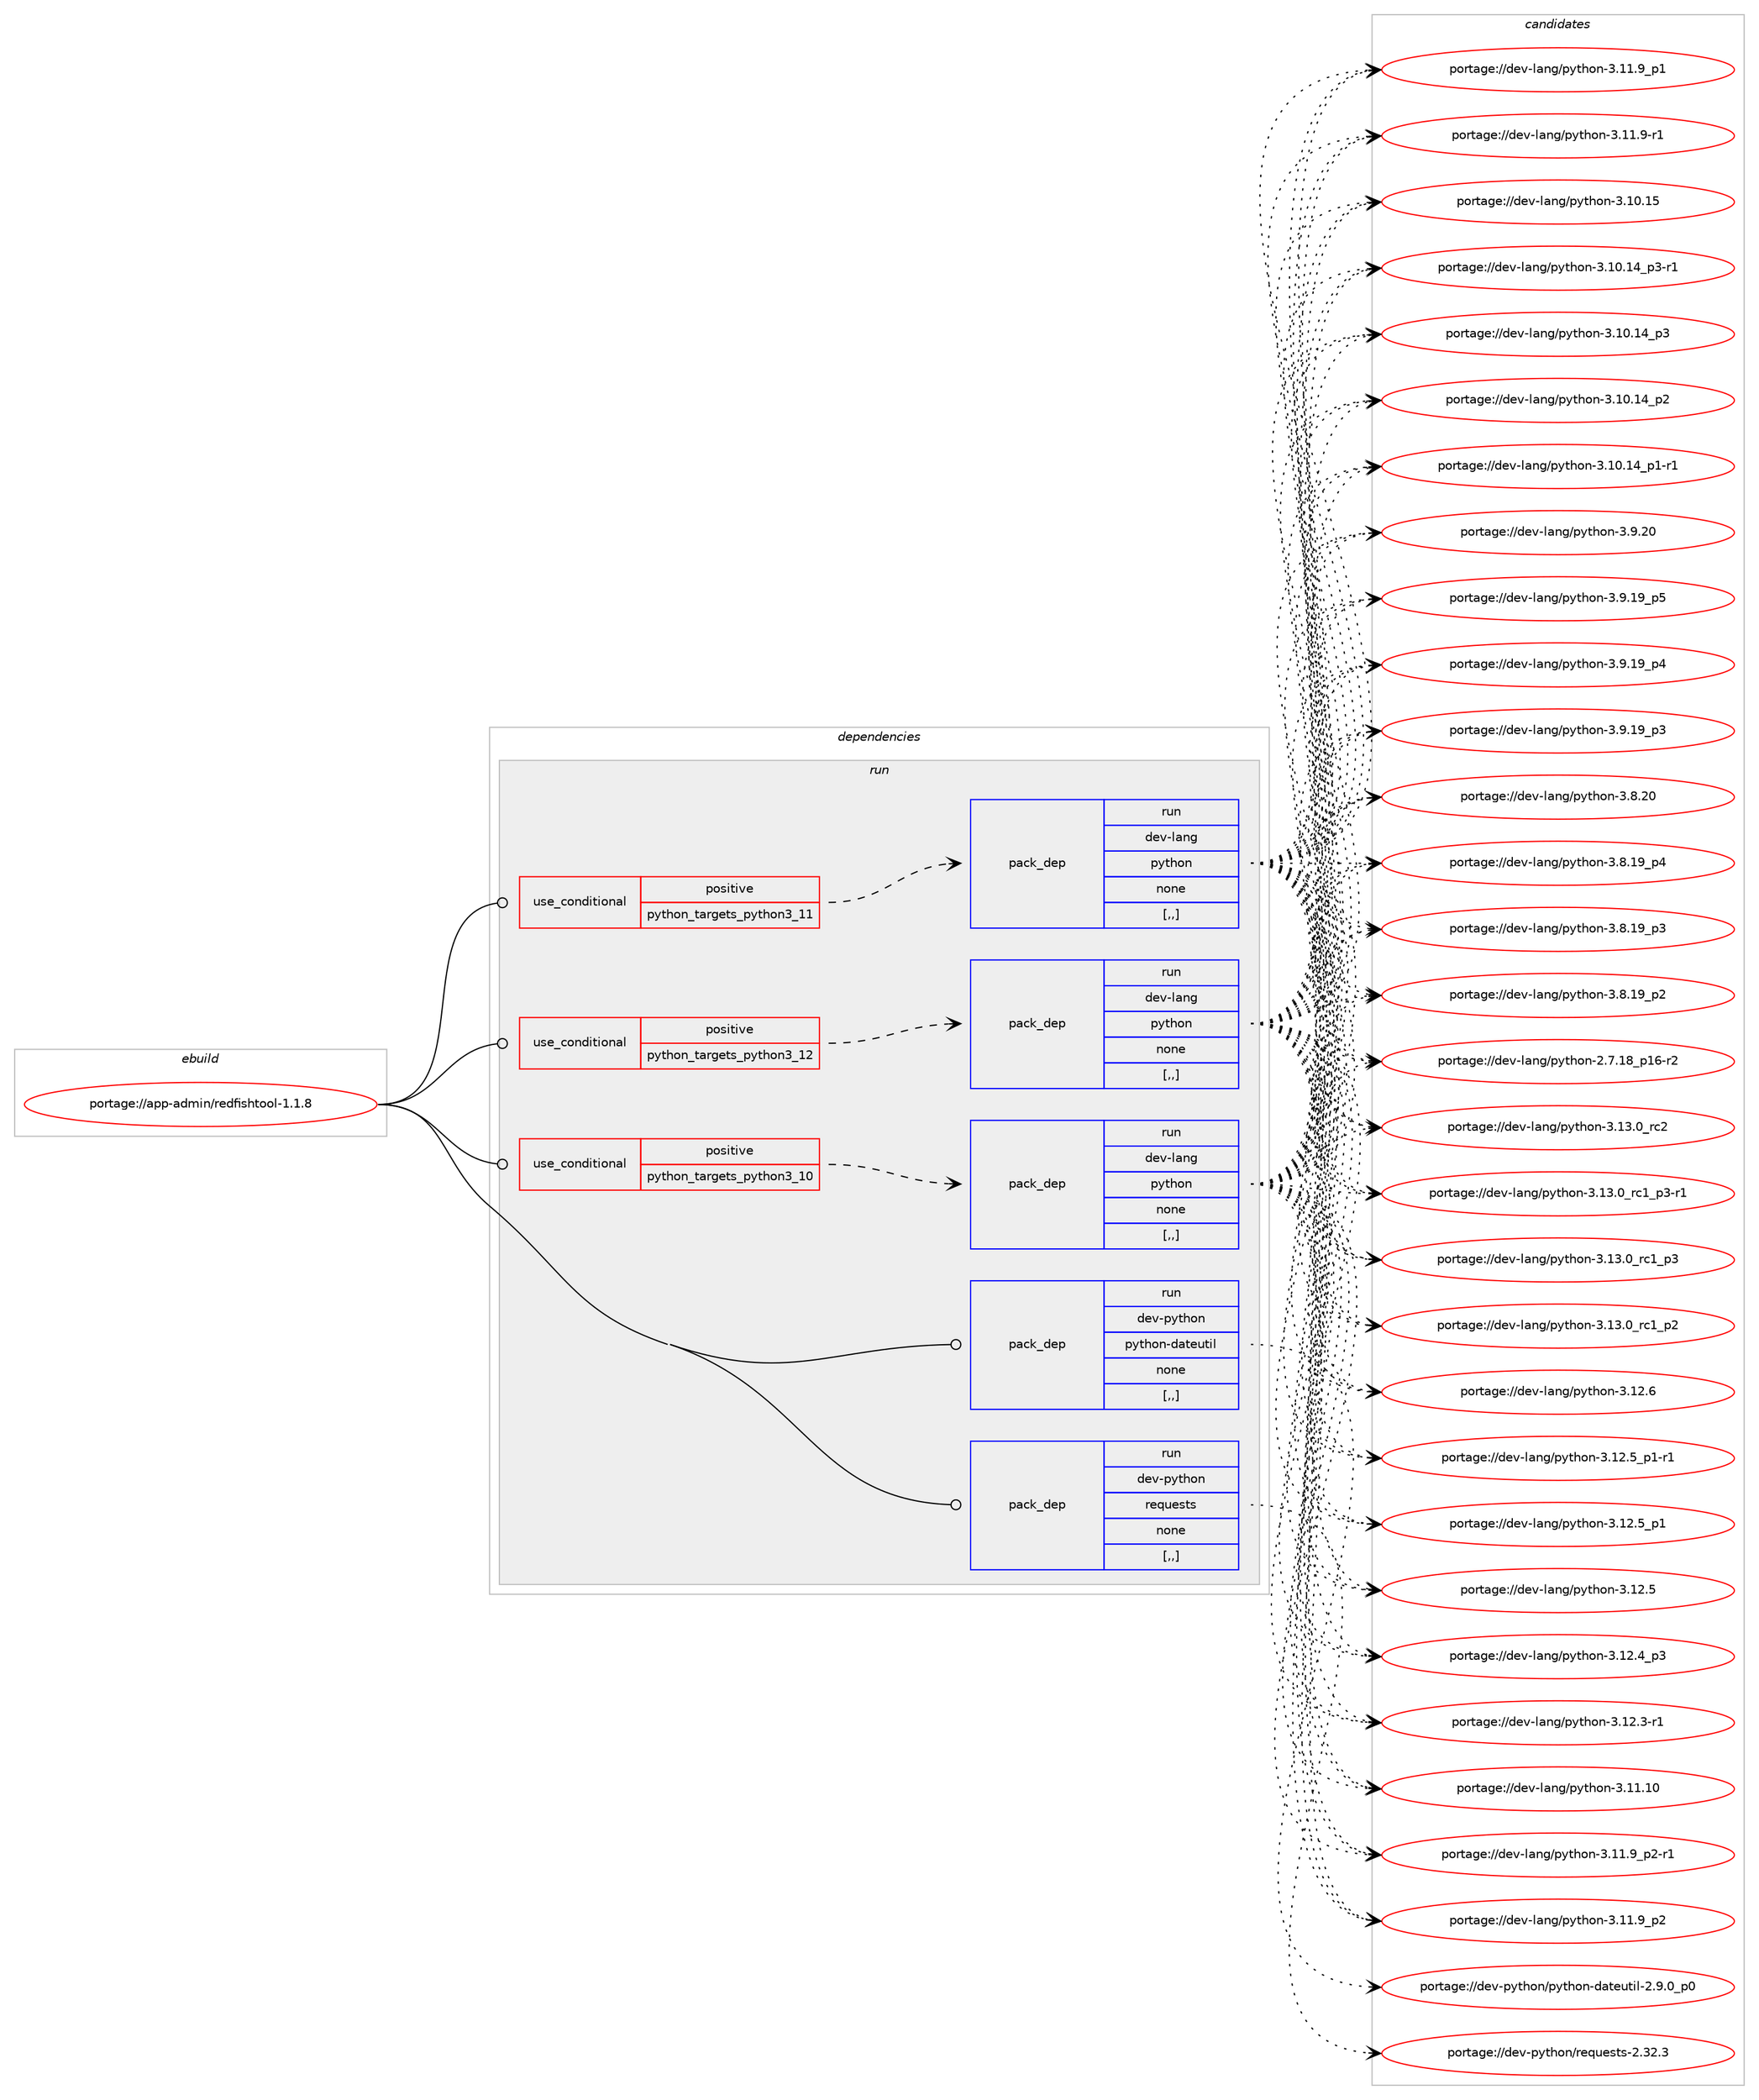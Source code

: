 digraph prolog {

# *************
# Graph options
# *************

newrank=true;
concentrate=true;
compound=true;
graph [rankdir=LR,fontname=Helvetica,fontsize=10,ranksep=1.5];#, ranksep=2.5, nodesep=0.2];
edge  [arrowhead=vee];
node  [fontname=Helvetica,fontsize=10];

# **********
# The ebuild
# **********

subgraph cluster_leftcol {
color=gray;
label=<<i>ebuild</i>>;
id [label="portage://app-admin/redfishtool-1.1.8", color=red, width=4, href="../app-admin/redfishtool-1.1.8.svg"];
}

# ****************
# The dependencies
# ****************

subgraph cluster_midcol {
color=gray;
label=<<i>dependencies</i>>;
subgraph cluster_compile {
fillcolor="#eeeeee";
style=filled;
label=<<i>compile</i>>;
}
subgraph cluster_compileandrun {
fillcolor="#eeeeee";
style=filled;
label=<<i>compile and run</i>>;
}
subgraph cluster_run {
fillcolor="#eeeeee";
style=filled;
label=<<i>run</i>>;
subgraph cond130698 {
dependency497622 [label=<<TABLE BORDER="0" CELLBORDER="1" CELLSPACING="0" CELLPADDING="4"><TR><TD ROWSPAN="3" CELLPADDING="10">use_conditional</TD></TR><TR><TD>positive</TD></TR><TR><TD>python_targets_python3_10</TD></TR></TABLE>>, shape=none, color=red];
subgraph pack363308 {
dependency497623 [label=<<TABLE BORDER="0" CELLBORDER="1" CELLSPACING="0" CELLPADDING="4" WIDTH="220"><TR><TD ROWSPAN="6" CELLPADDING="30">pack_dep</TD></TR><TR><TD WIDTH="110">run</TD></TR><TR><TD>dev-lang</TD></TR><TR><TD>python</TD></TR><TR><TD>none</TD></TR><TR><TD>[,,]</TD></TR></TABLE>>, shape=none, color=blue];
}
dependency497622:e -> dependency497623:w [weight=20,style="dashed",arrowhead="vee"];
}
id:e -> dependency497622:w [weight=20,style="solid",arrowhead="odot"];
subgraph cond130699 {
dependency497624 [label=<<TABLE BORDER="0" CELLBORDER="1" CELLSPACING="0" CELLPADDING="4"><TR><TD ROWSPAN="3" CELLPADDING="10">use_conditional</TD></TR><TR><TD>positive</TD></TR><TR><TD>python_targets_python3_11</TD></TR></TABLE>>, shape=none, color=red];
subgraph pack363309 {
dependency497625 [label=<<TABLE BORDER="0" CELLBORDER="1" CELLSPACING="0" CELLPADDING="4" WIDTH="220"><TR><TD ROWSPAN="6" CELLPADDING="30">pack_dep</TD></TR><TR><TD WIDTH="110">run</TD></TR><TR><TD>dev-lang</TD></TR><TR><TD>python</TD></TR><TR><TD>none</TD></TR><TR><TD>[,,]</TD></TR></TABLE>>, shape=none, color=blue];
}
dependency497624:e -> dependency497625:w [weight=20,style="dashed",arrowhead="vee"];
}
id:e -> dependency497624:w [weight=20,style="solid",arrowhead="odot"];
subgraph cond130700 {
dependency497626 [label=<<TABLE BORDER="0" CELLBORDER="1" CELLSPACING="0" CELLPADDING="4"><TR><TD ROWSPAN="3" CELLPADDING="10">use_conditional</TD></TR><TR><TD>positive</TD></TR><TR><TD>python_targets_python3_12</TD></TR></TABLE>>, shape=none, color=red];
subgraph pack363310 {
dependency497627 [label=<<TABLE BORDER="0" CELLBORDER="1" CELLSPACING="0" CELLPADDING="4" WIDTH="220"><TR><TD ROWSPAN="6" CELLPADDING="30">pack_dep</TD></TR><TR><TD WIDTH="110">run</TD></TR><TR><TD>dev-lang</TD></TR><TR><TD>python</TD></TR><TR><TD>none</TD></TR><TR><TD>[,,]</TD></TR></TABLE>>, shape=none, color=blue];
}
dependency497626:e -> dependency497627:w [weight=20,style="dashed",arrowhead="vee"];
}
id:e -> dependency497626:w [weight=20,style="solid",arrowhead="odot"];
subgraph pack363311 {
dependency497628 [label=<<TABLE BORDER="0" CELLBORDER="1" CELLSPACING="0" CELLPADDING="4" WIDTH="220"><TR><TD ROWSPAN="6" CELLPADDING="30">pack_dep</TD></TR><TR><TD WIDTH="110">run</TD></TR><TR><TD>dev-python</TD></TR><TR><TD>python-dateutil</TD></TR><TR><TD>none</TD></TR><TR><TD>[,,]</TD></TR></TABLE>>, shape=none, color=blue];
}
id:e -> dependency497628:w [weight=20,style="solid",arrowhead="odot"];
subgraph pack363312 {
dependency497629 [label=<<TABLE BORDER="0" CELLBORDER="1" CELLSPACING="0" CELLPADDING="4" WIDTH="220"><TR><TD ROWSPAN="6" CELLPADDING="30">pack_dep</TD></TR><TR><TD WIDTH="110">run</TD></TR><TR><TD>dev-python</TD></TR><TR><TD>requests</TD></TR><TR><TD>none</TD></TR><TR><TD>[,,]</TD></TR></TABLE>>, shape=none, color=blue];
}
id:e -> dependency497629:w [weight=20,style="solid",arrowhead="odot"];
}
}

# **************
# The candidates
# **************

subgraph cluster_choices {
rank=same;
color=gray;
label=<<i>candidates</i>>;

subgraph choice363308 {
color=black;
nodesep=1;
choice10010111845108971101034711212111610411111045514649514648951149950 [label="portage://dev-lang/python-3.13.0_rc2", color=red, width=4,href="../dev-lang/python-3.13.0_rc2.svg"];
choice1001011184510897110103471121211161041111104551464951464895114994995112514511449 [label="portage://dev-lang/python-3.13.0_rc1_p3-r1", color=red, width=4,href="../dev-lang/python-3.13.0_rc1_p3-r1.svg"];
choice100101118451089711010347112121116104111110455146495146489511499499511251 [label="portage://dev-lang/python-3.13.0_rc1_p3", color=red, width=4,href="../dev-lang/python-3.13.0_rc1_p3.svg"];
choice100101118451089711010347112121116104111110455146495146489511499499511250 [label="portage://dev-lang/python-3.13.0_rc1_p2", color=red, width=4,href="../dev-lang/python-3.13.0_rc1_p2.svg"];
choice10010111845108971101034711212111610411111045514649504654 [label="portage://dev-lang/python-3.12.6", color=red, width=4,href="../dev-lang/python-3.12.6.svg"];
choice1001011184510897110103471121211161041111104551464950465395112494511449 [label="portage://dev-lang/python-3.12.5_p1-r1", color=red, width=4,href="../dev-lang/python-3.12.5_p1-r1.svg"];
choice100101118451089711010347112121116104111110455146495046539511249 [label="portage://dev-lang/python-3.12.5_p1", color=red, width=4,href="../dev-lang/python-3.12.5_p1.svg"];
choice10010111845108971101034711212111610411111045514649504653 [label="portage://dev-lang/python-3.12.5", color=red, width=4,href="../dev-lang/python-3.12.5.svg"];
choice100101118451089711010347112121116104111110455146495046529511251 [label="portage://dev-lang/python-3.12.4_p3", color=red, width=4,href="../dev-lang/python-3.12.4_p3.svg"];
choice100101118451089711010347112121116104111110455146495046514511449 [label="portage://dev-lang/python-3.12.3-r1", color=red, width=4,href="../dev-lang/python-3.12.3-r1.svg"];
choice1001011184510897110103471121211161041111104551464949464948 [label="portage://dev-lang/python-3.11.10", color=red, width=4,href="../dev-lang/python-3.11.10.svg"];
choice1001011184510897110103471121211161041111104551464949465795112504511449 [label="portage://dev-lang/python-3.11.9_p2-r1", color=red, width=4,href="../dev-lang/python-3.11.9_p2-r1.svg"];
choice100101118451089711010347112121116104111110455146494946579511250 [label="portage://dev-lang/python-3.11.9_p2", color=red, width=4,href="../dev-lang/python-3.11.9_p2.svg"];
choice100101118451089711010347112121116104111110455146494946579511249 [label="portage://dev-lang/python-3.11.9_p1", color=red, width=4,href="../dev-lang/python-3.11.9_p1.svg"];
choice100101118451089711010347112121116104111110455146494946574511449 [label="portage://dev-lang/python-3.11.9-r1", color=red, width=4,href="../dev-lang/python-3.11.9-r1.svg"];
choice1001011184510897110103471121211161041111104551464948464953 [label="portage://dev-lang/python-3.10.15", color=red, width=4,href="../dev-lang/python-3.10.15.svg"];
choice100101118451089711010347112121116104111110455146494846495295112514511449 [label="portage://dev-lang/python-3.10.14_p3-r1", color=red, width=4,href="../dev-lang/python-3.10.14_p3-r1.svg"];
choice10010111845108971101034711212111610411111045514649484649529511251 [label="portage://dev-lang/python-3.10.14_p3", color=red, width=4,href="../dev-lang/python-3.10.14_p3.svg"];
choice10010111845108971101034711212111610411111045514649484649529511250 [label="portage://dev-lang/python-3.10.14_p2", color=red, width=4,href="../dev-lang/python-3.10.14_p2.svg"];
choice100101118451089711010347112121116104111110455146494846495295112494511449 [label="portage://dev-lang/python-3.10.14_p1-r1", color=red, width=4,href="../dev-lang/python-3.10.14_p1-r1.svg"];
choice10010111845108971101034711212111610411111045514657465048 [label="portage://dev-lang/python-3.9.20", color=red, width=4,href="../dev-lang/python-3.9.20.svg"];
choice100101118451089711010347112121116104111110455146574649579511253 [label="portage://dev-lang/python-3.9.19_p5", color=red, width=4,href="../dev-lang/python-3.9.19_p5.svg"];
choice100101118451089711010347112121116104111110455146574649579511252 [label="portage://dev-lang/python-3.9.19_p4", color=red, width=4,href="../dev-lang/python-3.9.19_p4.svg"];
choice100101118451089711010347112121116104111110455146574649579511251 [label="portage://dev-lang/python-3.9.19_p3", color=red, width=4,href="../dev-lang/python-3.9.19_p3.svg"];
choice10010111845108971101034711212111610411111045514656465048 [label="portage://dev-lang/python-3.8.20", color=red, width=4,href="../dev-lang/python-3.8.20.svg"];
choice100101118451089711010347112121116104111110455146564649579511252 [label="portage://dev-lang/python-3.8.19_p4", color=red, width=4,href="../dev-lang/python-3.8.19_p4.svg"];
choice100101118451089711010347112121116104111110455146564649579511251 [label="portage://dev-lang/python-3.8.19_p3", color=red, width=4,href="../dev-lang/python-3.8.19_p3.svg"];
choice100101118451089711010347112121116104111110455146564649579511250 [label="portage://dev-lang/python-3.8.19_p2", color=red, width=4,href="../dev-lang/python-3.8.19_p2.svg"];
choice100101118451089711010347112121116104111110455046554649569511249544511450 [label="portage://dev-lang/python-2.7.18_p16-r2", color=red, width=4,href="../dev-lang/python-2.7.18_p16-r2.svg"];
dependency497623:e -> choice10010111845108971101034711212111610411111045514649514648951149950:w [style=dotted,weight="100"];
dependency497623:e -> choice1001011184510897110103471121211161041111104551464951464895114994995112514511449:w [style=dotted,weight="100"];
dependency497623:e -> choice100101118451089711010347112121116104111110455146495146489511499499511251:w [style=dotted,weight="100"];
dependency497623:e -> choice100101118451089711010347112121116104111110455146495146489511499499511250:w [style=dotted,weight="100"];
dependency497623:e -> choice10010111845108971101034711212111610411111045514649504654:w [style=dotted,weight="100"];
dependency497623:e -> choice1001011184510897110103471121211161041111104551464950465395112494511449:w [style=dotted,weight="100"];
dependency497623:e -> choice100101118451089711010347112121116104111110455146495046539511249:w [style=dotted,weight="100"];
dependency497623:e -> choice10010111845108971101034711212111610411111045514649504653:w [style=dotted,weight="100"];
dependency497623:e -> choice100101118451089711010347112121116104111110455146495046529511251:w [style=dotted,weight="100"];
dependency497623:e -> choice100101118451089711010347112121116104111110455146495046514511449:w [style=dotted,weight="100"];
dependency497623:e -> choice1001011184510897110103471121211161041111104551464949464948:w [style=dotted,weight="100"];
dependency497623:e -> choice1001011184510897110103471121211161041111104551464949465795112504511449:w [style=dotted,weight="100"];
dependency497623:e -> choice100101118451089711010347112121116104111110455146494946579511250:w [style=dotted,weight="100"];
dependency497623:e -> choice100101118451089711010347112121116104111110455146494946579511249:w [style=dotted,weight="100"];
dependency497623:e -> choice100101118451089711010347112121116104111110455146494946574511449:w [style=dotted,weight="100"];
dependency497623:e -> choice1001011184510897110103471121211161041111104551464948464953:w [style=dotted,weight="100"];
dependency497623:e -> choice100101118451089711010347112121116104111110455146494846495295112514511449:w [style=dotted,weight="100"];
dependency497623:e -> choice10010111845108971101034711212111610411111045514649484649529511251:w [style=dotted,weight="100"];
dependency497623:e -> choice10010111845108971101034711212111610411111045514649484649529511250:w [style=dotted,weight="100"];
dependency497623:e -> choice100101118451089711010347112121116104111110455146494846495295112494511449:w [style=dotted,weight="100"];
dependency497623:e -> choice10010111845108971101034711212111610411111045514657465048:w [style=dotted,weight="100"];
dependency497623:e -> choice100101118451089711010347112121116104111110455146574649579511253:w [style=dotted,weight="100"];
dependency497623:e -> choice100101118451089711010347112121116104111110455146574649579511252:w [style=dotted,weight="100"];
dependency497623:e -> choice100101118451089711010347112121116104111110455146574649579511251:w [style=dotted,weight="100"];
dependency497623:e -> choice10010111845108971101034711212111610411111045514656465048:w [style=dotted,weight="100"];
dependency497623:e -> choice100101118451089711010347112121116104111110455146564649579511252:w [style=dotted,weight="100"];
dependency497623:e -> choice100101118451089711010347112121116104111110455146564649579511251:w [style=dotted,weight="100"];
dependency497623:e -> choice100101118451089711010347112121116104111110455146564649579511250:w [style=dotted,weight="100"];
dependency497623:e -> choice100101118451089711010347112121116104111110455046554649569511249544511450:w [style=dotted,weight="100"];
}
subgraph choice363309 {
color=black;
nodesep=1;
choice10010111845108971101034711212111610411111045514649514648951149950 [label="portage://dev-lang/python-3.13.0_rc2", color=red, width=4,href="../dev-lang/python-3.13.0_rc2.svg"];
choice1001011184510897110103471121211161041111104551464951464895114994995112514511449 [label="portage://dev-lang/python-3.13.0_rc1_p3-r1", color=red, width=4,href="../dev-lang/python-3.13.0_rc1_p3-r1.svg"];
choice100101118451089711010347112121116104111110455146495146489511499499511251 [label="portage://dev-lang/python-3.13.0_rc1_p3", color=red, width=4,href="../dev-lang/python-3.13.0_rc1_p3.svg"];
choice100101118451089711010347112121116104111110455146495146489511499499511250 [label="portage://dev-lang/python-3.13.0_rc1_p2", color=red, width=4,href="../dev-lang/python-3.13.0_rc1_p2.svg"];
choice10010111845108971101034711212111610411111045514649504654 [label="portage://dev-lang/python-3.12.6", color=red, width=4,href="../dev-lang/python-3.12.6.svg"];
choice1001011184510897110103471121211161041111104551464950465395112494511449 [label="portage://dev-lang/python-3.12.5_p1-r1", color=red, width=4,href="../dev-lang/python-3.12.5_p1-r1.svg"];
choice100101118451089711010347112121116104111110455146495046539511249 [label="portage://dev-lang/python-3.12.5_p1", color=red, width=4,href="../dev-lang/python-3.12.5_p1.svg"];
choice10010111845108971101034711212111610411111045514649504653 [label="portage://dev-lang/python-3.12.5", color=red, width=4,href="../dev-lang/python-3.12.5.svg"];
choice100101118451089711010347112121116104111110455146495046529511251 [label="portage://dev-lang/python-3.12.4_p3", color=red, width=4,href="../dev-lang/python-3.12.4_p3.svg"];
choice100101118451089711010347112121116104111110455146495046514511449 [label="portage://dev-lang/python-3.12.3-r1", color=red, width=4,href="../dev-lang/python-3.12.3-r1.svg"];
choice1001011184510897110103471121211161041111104551464949464948 [label="portage://dev-lang/python-3.11.10", color=red, width=4,href="../dev-lang/python-3.11.10.svg"];
choice1001011184510897110103471121211161041111104551464949465795112504511449 [label="portage://dev-lang/python-3.11.9_p2-r1", color=red, width=4,href="../dev-lang/python-3.11.9_p2-r1.svg"];
choice100101118451089711010347112121116104111110455146494946579511250 [label="portage://dev-lang/python-3.11.9_p2", color=red, width=4,href="../dev-lang/python-3.11.9_p2.svg"];
choice100101118451089711010347112121116104111110455146494946579511249 [label="portage://dev-lang/python-3.11.9_p1", color=red, width=4,href="../dev-lang/python-3.11.9_p1.svg"];
choice100101118451089711010347112121116104111110455146494946574511449 [label="portage://dev-lang/python-3.11.9-r1", color=red, width=4,href="../dev-lang/python-3.11.9-r1.svg"];
choice1001011184510897110103471121211161041111104551464948464953 [label="portage://dev-lang/python-3.10.15", color=red, width=4,href="../dev-lang/python-3.10.15.svg"];
choice100101118451089711010347112121116104111110455146494846495295112514511449 [label="portage://dev-lang/python-3.10.14_p3-r1", color=red, width=4,href="../dev-lang/python-3.10.14_p3-r1.svg"];
choice10010111845108971101034711212111610411111045514649484649529511251 [label="portage://dev-lang/python-3.10.14_p3", color=red, width=4,href="../dev-lang/python-3.10.14_p3.svg"];
choice10010111845108971101034711212111610411111045514649484649529511250 [label="portage://dev-lang/python-3.10.14_p2", color=red, width=4,href="../dev-lang/python-3.10.14_p2.svg"];
choice100101118451089711010347112121116104111110455146494846495295112494511449 [label="portage://dev-lang/python-3.10.14_p1-r1", color=red, width=4,href="../dev-lang/python-3.10.14_p1-r1.svg"];
choice10010111845108971101034711212111610411111045514657465048 [label="portage://dev-lang/python-3.9.20", color=red, width=4,href="../dev-lang/python-3.9.20.svg"];
choice100101118451089711010347112121116104111110455146574649579511253 [label="portage://dev-lang/python-3.9.19_p5", color=red, width=4,href="../dev-lang/python-3.9.19_p5.svg"];
choice100101118451089711010347112121116104111110455146574649579511252 [label="portage://dev-lang/python-3.9.19_p4", color=red, width=4,href="../dev-lang/python-3.9.19_p4.svg"];
choice100101118451089711010347112121116104111110455146574649579511251 [label="portage://dev-lang/python-3.9.19_p3", color=red, width=4,href="../dev-lang/python-3.9.19_p3.svg"];
choice10010111845108971101034711212111610411111045514656465048 [label="portage://dev-lang/python-3.8.20", color=red, width=4,href="../dev-lang/python-3.8.20.svg"];
choice100101118451089711010347112121116104111110455146564649579511252 [label="portage://dev-lang/python-3.8.19_p4", color=red, width=4,href="../dev-lang/python-3.8.19_p4.svg"];
choice100101118451089711010347112121116104111110455146564649579511251 [label="portage://dev-lang/python-3.8.19_p3", color=red, width=4,href="../dev-lang/python-3.8.19_p3.svg"];
choice100101118451089711010347112121116104111110455146564649579511250 [label="portage://dev-lang/python-3.8.19_p2", color=red, width=4,href="../dev-lang/python-3.8.19_p2.svg"];
choice100101118451089711010347112121116104111110455046554649569511249544511450 [label="portage://dev-lang/python-2.7.18_p16-r2", color=red, width=4,href="../dev-lang/python-2.7.18_p16-r2.svg"];
dependency497625:e -> choice10010111845108971101034711212111610411111045514649514648951149950:w [style=dotted,weight="100"];
dependency497625:e -> choice1001011184510897110103471121211161041111104551464951464895114994995112514511449:w [style=dotted,weight="100"];
dependency497625:e -> choice100101118451089711010347112121116104111110455146495146489511499499511251:w [style=dotted,weight="100"];
dependency497625:e -> choice100101118451089711010347112121116104111110455146495146489511499499511250:w [style=dotted,weight="100"];
dependency497625:e -> choice10010111845108971101034711212111610411111045514649504654:w [style=dotted,weight="100"];
dependency497625:e -> choice1001011184510897110103471121211161041111104551464950465395112494511449:w [style=dotted,weight="100"];
dependency497625:e -> choice100101118451089711010347112121116104111110455146495046539511249:w [style=dotted,weight="100"];
dependency497625:e -> choice10010111845108971101034711212111610411111045514649504653:w [style=dotted,weight="100"];
dependency497625:e -> choice100101118451089711010347112121116104111110455146495046529511251:w [style=dotted,weight="100"];
dependency497625:e -> choice100101118451089711010347112121116104111110455146495046514511449:w [style=dotted,weight="100"];
dependency497625:e -> choice1001011184510897110103471121211161041111104551464949464948:w [style=dotted,weight="100"];
dependency497625:e -> choice1001011184510897110103471121211161041111104551464949465795112504511449:w [style=dotted,weight="100"];
dependency497625:e -> choice100101118451089711010347112121116104111110455146494946579511250:w [style=dotted,weight="100"];
dependency497625:e -> choice100101118451089711010347112121116104111110455146494946579511249:w [style=dotted,weight="100"];
dependency497625:e -> choice100101118451089711010347112121116104111110455146494946574511449:w [style=dotted,weight="100"];
dependency497625:e -> choice1001011184510897110103471121211161041111104551464948464953:w [style=dotted,weight="100"];
dependency497625:e -> choice100101118451089711010347112121116104111110455146494846495295112514511449:w [style=dotted,weight="100"];
dependency497625:e -> choice10010111845108971101034711212111610411111045514649484649529511251:w [style=dotted,weight="100"];
dependency497625:e -> choice10010111845108971101034711212111610411111045514649484649529511250:w [style=dotted,weight="100"];
dependency497625:e -> choice100101118451089711010347112121116104111110455146494846495295112494511449:w [style=dotted,weight="100"];
dependency497625:e -> choice10010111845108971101034711212111610411111045514657465048:w [style=dotted,weight="100"];
dependency497625:e -> choice100101118451089711010347112121116104111110455146574649579511253:w [style=dotted,weight="100"];
dependency497625:e -> choice100101118451089711010347112121116104111110455146574649579511252:w [style=dotted,weight="100"];
dependency497625:e -> choice100101118451089711010347112121116104111110455146574649579511251:w [style=dotted,weight="100"];
dependency497625:e -> choice10010111845108971101034711212111610411111045514656465048:w [style=dotted,weight="100"];
dependency497625:e -> choice100101118451089711010347112121116104111110455146564649579511252:w [style=dotted,weight="100"];
dependency497625:e -> choice100101118451089711010347112121116104111110455146564649579511251:w [style=dotted,weight="100"];
dependency497625:e -> choice100101118451089711010347112121116104111110455146564649579511250:w [style=dotted,weight="100"];
dependency497625:e -> choice100101118451089711010347112121116104111110455046554649569511249544511450:w [style=dotted,weight="100"];
}
subgraph choice363310 {
color=black;
nodesep=1;
choice10010111845108971101034711212111610411111045514649514648951149950 [label="portage://dev-lang/python-3.13.0_rc2", color=red, width=4,href="../dev-lang/python-3.13.0_rc2.svg"];
choice1001011184510897110103471121211161041111104551464951464895114994995112514511449 [label="portage://dev-lang/python-3.13.0_rc1_p3-r1", color=red, width=4,href="../dev-lang/python-3.13.0_rc1_p3-r1.svg"];
choice100101118451089711010347112121116104111110455146495146489511499499511251 [label="portage://dev-lang/python-3.13.0_rc1_p3", color=red, width=4,href="../dev-lang/python-3.13.0_rc1_p3.svg"];
choice100101118451089711010347112121116104111110455146495146489511499499511250 [label="portage://dev-lang/python-3.13.0_rc1_p2", color=red, width=4,href="../dev-lang/python-3.13.0_rc1_p2.svg"];
choice10010111845108971101034711212111610411111045514649504654 [label="portage://dev-lang/python-3.12.6", color=red, width=4,href="../dev-lang/python-3.12.6.svg"];
choice1001011184510897110103471121211161041111104551464950465395112494511449 [label="portage://dev-lang/python-3.12.5_p1-r1", color=red, width=4,href="../dev-lang/python-3.12.5_p1-r1.svg"];
choice100101118451089711010347112121116104111110455146495046539511249 [label="portage://dev-lang/python-3.12.5_p1", color=red, width=4,href="../dev-lang/python-3.12.5_p1.svg"];
choice10010111845108971101034711212111610411111045514649504653 [label="portage://dev-lang/python-3.12.5", color=red, width=4,href="../dev-lang/python-3.12.5.svg"];
choice100101118451089711010347112121116104111110455146495046529511251 [label="portage://dev-lang/python-3.12.4_p3", color=red, width=4,href="../dev-lang/python-3.12.4_p3.svg"];
choice100101118451089711010347112121116104111110455146495046514511449 [label="portage://dev-lang/python-3.12.3-r1", color=red, width=4,href="../dev-lang/python-3.12.3-r1.svg"];
choice1001011184510897110103471121211161041111104551464949464948 [label="portage://dev-lang/python-3.11.10", color=red, width=4,href="../dev-lang/python-3.11.10.svg"];
choice1001011184510897110103471121211161041111104551464949465795112504511449 [label="portage://dev-lang/python-3.11.9_p2-r1", color=red, width=4,href="../dev-lang/python-3.11.9_p2-r1.svg"];
choice100101118451089711010347112121116104111110455146494946579511250 [label="portage://dev-lang/python-3.11.9_p2", color=red, width=4,href="../dev-lang/python-3.11.9_p2.svg"];
choice100101118451089711010347112121116104111110455146494946579511249 [label="portage://dev-lang/python-3.11.9_p1", color=red, width=4,href="../dev-lang/python-3.11.9_p1.svg"];
choice100101118451089711010347112121116104111110455146494946574511449 [label="portage://dev-lang/python-3.11.9-r1", color=red, width=4,href="../dev-lang/python-3.11.9-r1.svg"];
choice1001011184510897110103471121211161041111104551464948464953 [label="portage://dev-lang/python-3.10.15", color=red, width=4,href="../dev-lang/python-3.10.15.svg"];
choice100101118451089711010347112121116104111110455146494846495295112514511449 [label="portage://dev-lang/python-3.10.14_p3-r1", color=red, width=4,href="../dev-lang/python-3.10.14_p3-r1.svg"];
choice10010111845108971101034711212111610411111045514649484649529511251 [label="portage://dev-lang/python-3.10.14_p3", color=red, width=4,href="../dev-lang/python-3.10.14_p3.svg"];
choice10010111845108971101034711212111610411111045514649484649529511250 [label="portage://dev-lang/python-3.10.14_p2", color=red, width=4,href="../dev-lang/python-3.10.14_p2.svg"];
choice100101118451089711010347112121116104111110455146494846495295112494511449 [label="portage://dev-lang/python-3.10.14_p1-r1", color=red, width=4,href="../dev-lang/python-3.10.14_p1-r1.svg"];
choice10010111845108971101034711212111610411111045514657465048 [label="portage://dev-lang/python-3.9.20", color=red, width=4,href="../dev-lang/python-3.9.20.svg"];
choice100101118451089711010347112121116104111110455146574649579511253 [label="portage://dev-lang/python-3.9.19_p5", color=red, width=4,href="../dev-lang/python-3.9.19_p5.svg"];
choice100101118451089711010347112121116104111110455146574649579511252 [label="portage://dev-lang/python-3.9.19_p4", color=red, width=4,href="../dev-lang/python-3.9.19_p4.svg"];
choice100101118451089711010347112121116104111110455146574649579511251 [label="portage://dev-lang/python-3.9.19_p3", color=red, width=4,href="../dev-lang/python-3.9.19_p3.svg"];
choice10010111845108971101034711212111610411111045514656465048 [label="portage://dev-lang/python-3.8.20", color=red, width=4,href="../dev-lang/python-3.8.20.svg"];
choice100101118451089711010347112121116104111110455146564649579511252 [label="portage://dev-lang/python-3.8.19_p4", color=red, width=4,href="../dev-lang/python-3.8.19_p4.svg"];
choice100101118451089711010347112121116104111110455146564649579511251 [label="portage://dev-lang/python-3.8.19_p3", color=red, width=4,href="../dev-lang/python-3.8.19_p3.svg"];
choice100101118451089711010347112121116104111110455146564649579511250 [label="portage://dev-lang/python-3.8.19_p2", color=red, width=4,href="../dev-lang/python-3.8.19_p2.svg"];
choice100101118451089711010347112121116104111110455046554649569511249544511450 [label="portage://dev-lang/python-2.7.18_p16-r2", color=red, width=4,href="../dev-lang/python-2.7.18_p16-r2.svg"];
dependency497627:e -> choice10010111845108971101034711212111610411111045514649514648951149950:w [style=dotted,weight="100"];
dependency497627:e -> choice1001011184510897110103471121211161041111104551464951464895114994995112514511449:w [style=dotted,weight="100"];
dependency497627:e -> choice100101118451089711010347112121116104111110455146495146489511499499511251:w [style=dotted,weight="100"];
dependency497627:e -> choice100101118451089711010347112121116104111110455146495146489511499499511250:w [style=dotted,weight="100"];
dependency497627:e -> choice10010111845108971101034711212111610411111045514649504654:w [style=dotted,weight="100"];
dependency497627:e -> choice1001011184510897110103471121211161041111104551464950465395112494511449:w [style=dotted,weight="100"];
dependency497627:e -> choice100101118451089711010347112121116104111110455146495046539511249:w [style=dotted,weight="100"];
dependency497627:e -> choice10010111845108971101034711212111610411111045514649504653:w [style=dotted,weight="100"];
dependency497627:e -> choice100101118451089711010347112121116104111110455146495046529511251:w [style=dotted,weight="100"];
dependency497627:e -> choice100101118451089711010347112121116104111110455146495046514511449:w [style=dotted,weight="100"];
dependency497627:e -> choice1001011184510897110103471121211161041111104551464949464948:w [style=dotted,weight="100"];
dependency497627:e -> choice1001011184510897110103471121211161041111104551464949465795112504511449:w [style=dotted,weight="100"];
dependency497627:e -> choice100101118451089711010347112121116104111110455146494946579511250:w [style=dotted,weight="100"];
dependency497627:e -> choice100101118451089711010347112121116104111110455146494946579511249:w [style=dotted,weight="100"];
dependency497627:e -> choice100101118451089711010347112121116104111110455146494946574511449:w [style=dotted,weight="100"];
dependency497627:e -> choice1001011184510897110103471121211161041111104551464948464953:w [style=dotted,weight="100"];
dependency497627:e -> choice100101118451089711010347112121116104111110455146494846495295112514511449:w [style=dotted,weight="100"];
dependency497627:e -> choice10010111845108971101034711212111610411111045514649484649529511251:w [style=dotted,weight="100"];
dependency497627:e -> choice10010111845108971101034711212111610411111045514649484649529511250:w [style=dotted,weight="100"];
dependency497627:e -> choice100101118451089711010347112121116104111110455146494846495295112494511449:w [style=dotted,weight="100"];
dependency497627:e -> choice10010111845108971101034711212111610411111045514657465048:w [style=dotted,weight="100"];
dependency497627:e -> choice100101118451089711010347112121116104111110455146574649579511253:w [style=dotted,weight="100"];
dependency497627:e -> choice100101118451089711010347112121116104111110455146574649579511252:w [style=dotted,weight="100"];
dependency497627:e -> choice100101118451089711010347112121116104111110455146574649579511251:w [style=dotted,weight="100"];
dependency497627:e -> choice10010111845108971101034711212111610411111045514656465048:w [style=dotted,weight="100"];
dependency497627:e -> choice100101118451089711010347112121116104111110455146564649579511252:w [style=dotted,weight="100"];
dependency497627:e -> choice100101118451089711010347112121116104111110455146564649579511251:w [style=dotted,weight="100"];
dependency497627:e -> choice100101118451089711010347112121116104111110455146564649579511250:w [style=dotted,weight="100"];
dependency497627:e -> choice100101118451089711010347112121116104111110455046554649569511249544511450:w [style=dotted,weight="100"];
}
subgraph choice363311 {
color=black;
nodesep=1;
choice100101118451121211161041111104711212111610411111045100971161011171161051084550465746489511248 [label="portage://dev-python/python-dateutil-2.9.0_p0", color=red, width=4,href="../dev-python/python-dateutil-2.9.0_p0.svg"];
dependency497628:e -> choice100101118451121211161041111104711212111610411111045100971161011171161051084550465746489511248:w [style=dotted,weight="100"];
}
subgraph choice363312 {
color=black;
nodesep=1;
choice100101118451121211161041111104711410111311710111511611545504651504651 [label="portage://dev-python/requests-2.32.3", color=red, width=4,href="../dev-python/requests-2.32.3.svg"];
dependency497629:e -> choice100101118451121211161041111104711410111311710111511611545504651504651:w [style=dotted,weight="100"];
}
}

}
